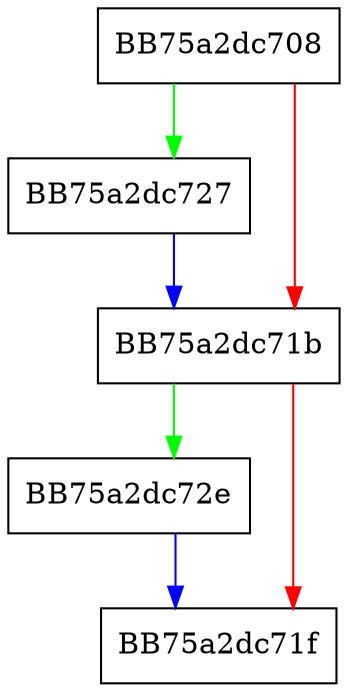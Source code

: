 digraph GetSectionAlignment {
  node [shape="box"];
  graph [splines=ortho];
  BB75a2dc708 -> BB75a2dc727 [color="green"];
  BB75a2dc708 -> BB75a2dc71b [color="red"];
  BB75a2dc71b -> BB75a2dc72e [color="green"];
  BB75a2dc71b -> BB75a2dc71f [color="red"];
  BB75a2dc727 -> BB75a2dc71b [color="blue"];
  BB75a2dc72e -> BB75a2dc71f [color="blue"];
}